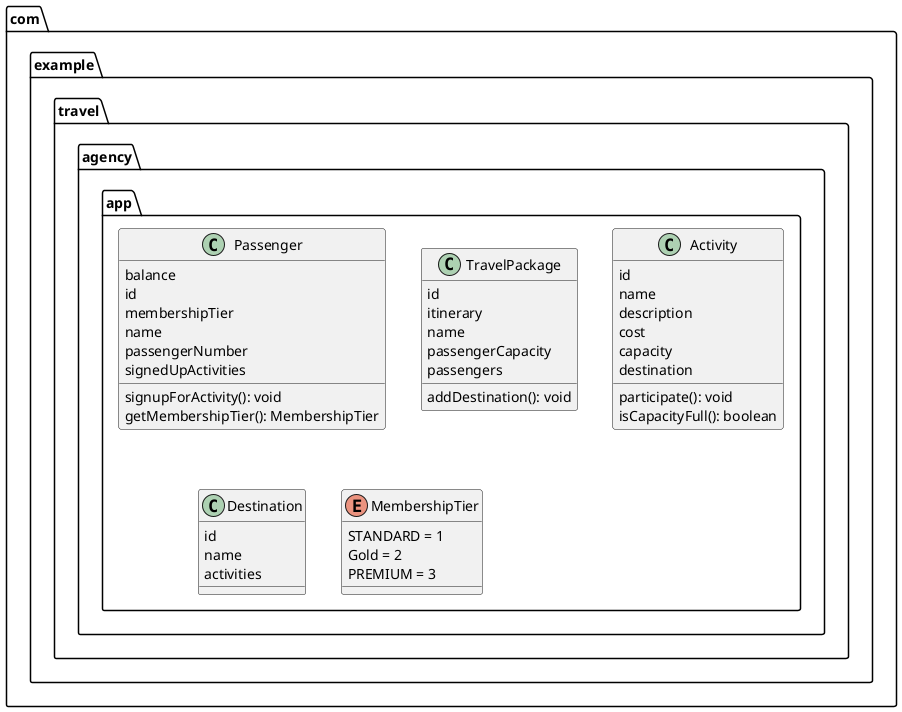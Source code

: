@startuml "Lower Level Diagrams"

package com.example.travel.agency.app {

    class Passenger {
        balance
        id
        membershipTier
        name
        passengerNumber
        signedUpActivities
        signupForActivity(): void
        getMembershipTier(): MembershipTier
    }


    class TravelPackage {
        id
        itinerary
        name
        passengerCapacity
        passengers
        addDestination(): void
    }

    class Activity {
        id
        name
        description
        cost
        capacity
        destination
        participate(): void
        isCapacityFull(): boolean

    }

    class Destination {
        id
        name
        activities
    }

    enum MembershipTier {
        STANDARD = 1
        Gold = 2
        PREMIUM = 3
    }

    scale 1
}
@enduml
